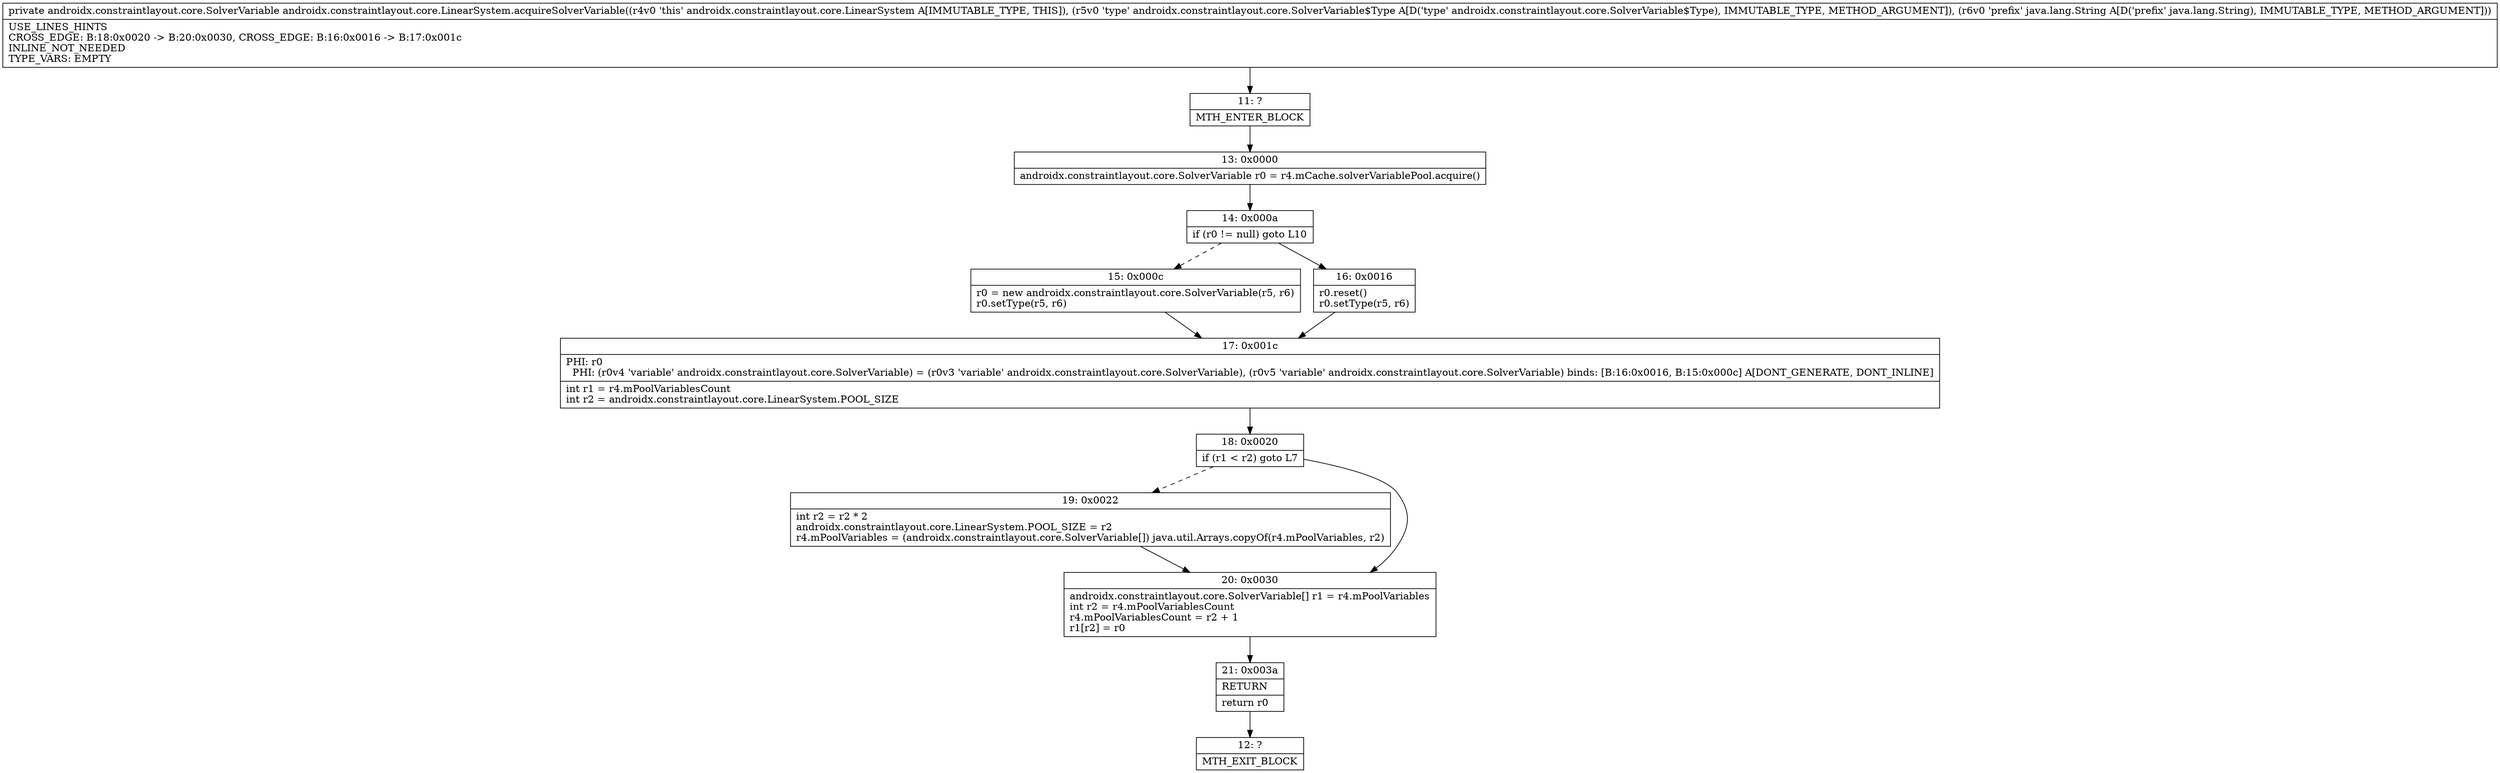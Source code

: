 digraph "CFG forandroidx.constraintlayout.core.LinearSystem.acquireSolverVariable(Landroidx\/constraintlayout\/core\/SolverVariable$Type;Ljava\/lang\/String;)Landroidx\/constraintlayout\/core\/SolverVariable;" {
Node_11 [shape=record,label="{11\:\ ?|MTH_ENTER_BLOCK\l}"];
Node_13 [shape=record,label="{13\:\ 0x0000|androidx.constraintlayout.core.SolverVariable r0 = r4.mCache.solverVariablePool.acquire()\l}"];
Node_14 [shape=record,label="{14\:\ 0x000a|if (r0 != null) goto L10\l}"];
Node_15 [shape=record,label="{15\:\ 0x000c|r0 = new androidx.constraintlayout.core.SolverVariable(r5, r6)\lr0.setType(r5, r6)\l}"];
Node_17 [shape=record,label="{17\:\ 0x001c|PHI: r0 \l  PHI: (r0v4 'variable' androidx.constraintlayout.core.SolverVariable) = (r0v3 'variable' androidx.constraintlayout.core.SolverVariable), (r0v5 'variable' androidx.constraintlayout.core.SolverVariable) binds: [B:16:0x0016, B:15:0x000c] A[DONT_GENERATE, DONT_INLINE]\l|int r1 = r4.mPoolVariablesCount\lint r2 = androidx.constraintlayout.core.LinearSystem.POOL_SIZE\l}"];
Node_18 [shape=record,label="{18\:\ 0x0020|if (r1 \< r2) goto L7\l}"];
Node_19 [shape=record,label="{19\:\ 0x0022|int r2 = r2 * 2\landroidx.constraintlayout.core.LinearSystem.POOL_SIZE = r2\lr4.mPoolVariables = (androidx.constraintlayout.core.SolverVariable[]) java.util.Arrays.copyOf(r4.mPoolVariables, r2)\l}"];
Node_20 [shape=record,label="{20\:\ 0x0030|androidx.constraintlayout.core.SolverVariable[] r1 = r4.mPoolVariables\lint r2 = r4.mPoolVariablesCount\lr4.mPoolVariablesCount = r2 + 1\lr1[r2] = r0\l}"];
Node_21 [shape=record,label="{21\:\ 0x003a|RETURN\l|return r0\l}"];
Node_12 [shape=record,label="{12\:\ ?|MTH_EXIT_BLOCK\l}"];
Node_16 [shape=record,label="{16\:\ 0x0016|r0.reset()\lr0.setType(r5, r6)\l}"];
MethodNode[shape=record,label="{private androidx.constraintlayout.core.SolverVariable androidx.constraintlayout.core.LinearSystem.acquireSolverVariable((r4v0 'this' androidx.constraintlayout.core.LinearSystem A[IMMUTABLE_TYPE, THIS]), (r5v0 'type' androidx.constraintlayout.core.SolverVariable$Type A[D('type' androidx.constraintlayout.core.SolverVariable$Type), IMMUTABLE_TYPE, METHOD_ARGUMENT]), (r6v0 'prefix' java.lang.String A[D('prefix' java.lang.String), IMMUTABLE_TYPE, METHOD_ARGUMENT]))  | USE_LINES_HINTS\lCROSS_EDGE: B:18:0x0020 \-\> B:20:0x0030, CROSS_EDGE: B:16:0x0016 \-\> B:17:0x001c\lINLINE_NOT_NEEDED\lTYPE_VARS: EMPTY\l}"];
MethodNode -> Node_11;Node_11 -> Node_13;
Node_13 -> Node_14;
Node_14 -> Node_15[style=dashed];
Node_14 -> Node_16;
Node_15 -> Node_17;
Node_17 -> Node_18;
Node_18 -> Node_19[style=dashed];
Node_18 -> Node_20;
Node_19 -> Node_20;
Node_20 -> Node_21;
Node_21 -> Node_12;
Node_16 -> Node_17;
}

